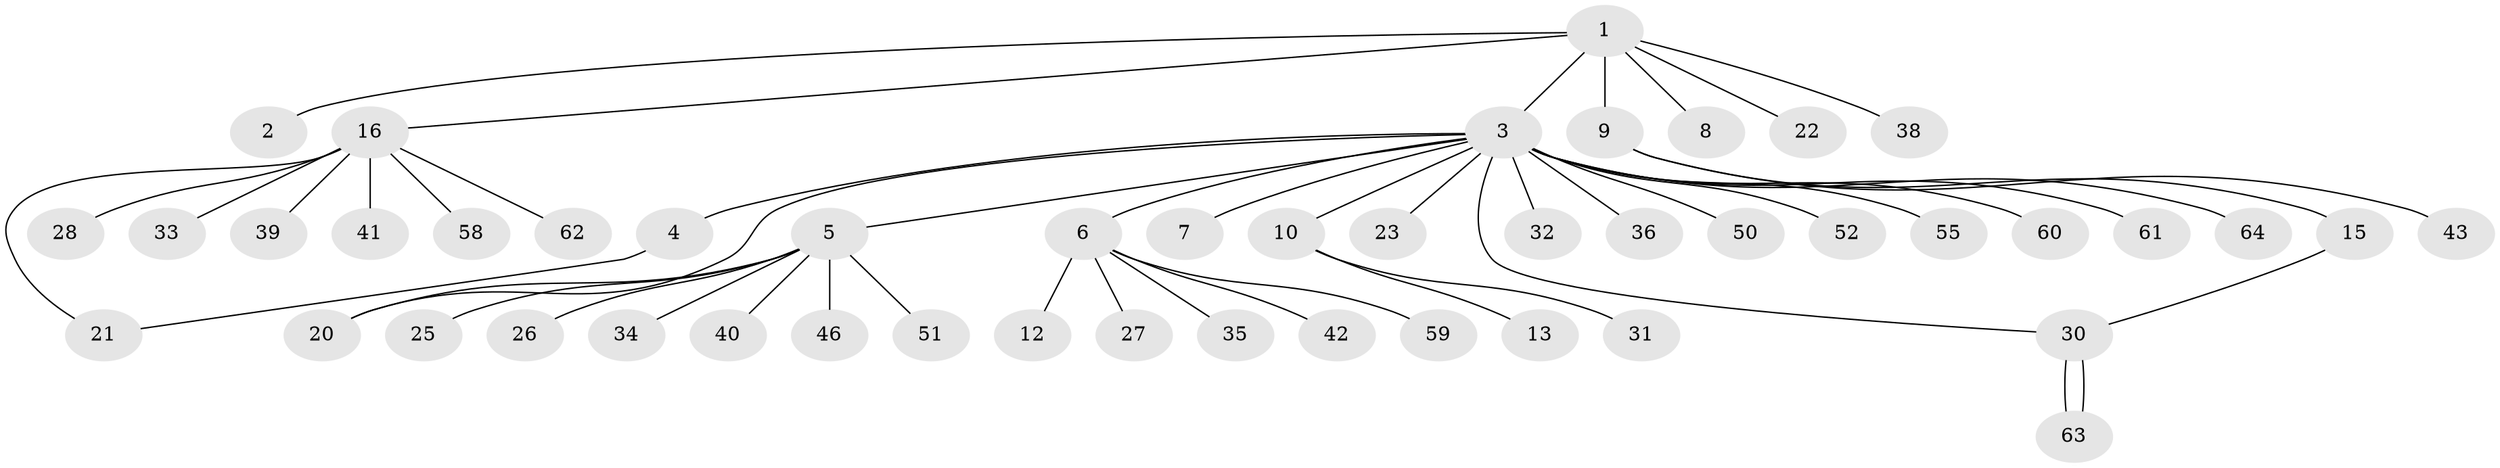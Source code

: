 // Generated by graph-tools (version 1.1) at 2025/23/03/03/25 07:23:49]
// undirected, 47 vertices, 50 edges
graph export_dot {
graph [start="1"]
  node [color=gray90,style=filled];
  1 [super="+47"];
  2;
  3 [super="+11"];
  4 [super="+14"];
  5 [super="+17"];
  6 [super="+24"];
  7;
  8;
  9 [super="+57"];
  10 [super="+54"];
  12;
  13 [super="+18"];
  15 [super="+19"];
  16 [super="+37"];
  20 [super="+49"];
  21 [super="+29"];
  22;
  23;
  25;
  26;
  27;
  28;
  30 [super="+44"];
  31 [super="+48"];
  32 [super="+53"];
  33;
  34;
  35;
  36;
  38;
  39;
  40;
  41;
  42;
  43 [super="+45"];
  46;
  50;
  51;
  52;
  55 [super="+56"];
  58;
  59;
  60;
  61;
  62;
  63;
  64;
  1 -- 2;
  1 -- 3;
  1 -- 8;
  1 -- 9;
  1 -- 16;
  1 -- 22;
  1 -- 38;
  3 -- 4;
  3 -- 5;
  3 -- 6;
  3 -- 7;
  3 -- 10;
  3 -- 20;
  3 -- 23;
  3 -- 30;
  3 -- 36;
  3 -- 50;
  3 -- 52;
  3 -- 55;
  3 -- 60;
  3 -- 64;
  3 -- 32;
  3 -- 61;
  4 -- 21;
  5 -- 25;
  5 -- 26;
  5 -- 34;
  5 -- 46;
  5 -- 20;
  5 -- 40;
  5 -- 51;
  6 -- 12;
  6 -- 27;
  6 -- 35;
  6 -- 42;
  6 -- 59;
  9 -- 15;
  9 -- 43;
  10 -- 13;
  10 -- 31;
  15 -- 30;
  16 -- 28;
  16 -- 33;
  16 -- 39;
  16 -- 58;
  16 -- 62;
  16 -- 41;
  16 -- 21;
  30 -- 63;
  30 -- 63;
}
